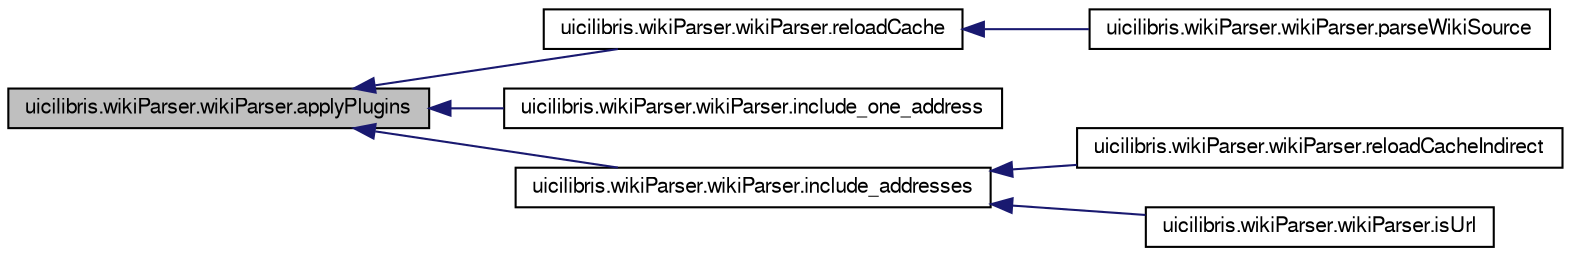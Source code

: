 digraph G
{
  edge [fontname="FreeSans",fontsize="10",labelfontname="FreeSans",labelfontsize="10"];
  node [fontname="FreeSans",fontsize="10",shape=record];
  rankdir="LR";
  Node1 [label="uicilibris.wikiParser.wikiParser.applyPlugins",height=0.2,width=0.4,color="black", fillcolor="grey75", style="filled" fontcolor="black"];
  Node1 -> Node2 [dir="back",color="midnightblue",fontsize="10",style="solid",fontname="FreeSans"];
  Node2 [label="uicilibris.wikiParser.wikiParser.reloadCache",height=0.2,width=0.4,color="black", fillcolor="white", style="filled",URL="$classuicilibris_1_1wikiParser_1_1wikiParser.html#aa2ad4f2c68118fbea7e8a6c51c9dc279",tooltip="Reloads the cache from a given text, after running template processors."];
  Node2 -> Node3 [dir="back",color="midnightblue",fontsize="10",style="solid",fontname="FreeSans"];
  Node3 [label="uicilibris.wikiParser.wikiParser.parseWikiSource",height=0.2,width=0.4,color="black", fillcolor="white", style="filled",URL="$classuicilibris_1_1wikiParser_1_1wikiParser.html#ab8d2d05435d90a4f72b59e2c49dff14b",tooltip="parses a text provided by self.parent in its drop area"];
  Node1 -> Node4 [dir="back",color="midnightblue",fontsize="10",style="solid",fontname="FreeSans"];
  Node4 [label="uicilibris.wikiParser.wikiParser.include_one_address",height=0.2,width=0.4,color="black", fillcolor="white", style="filled",URL="$classuicilibris_1_1wikiParser_1_1wikiParser.html#ac5365eaf7f17aa4e365e04cb14e69f25",tooltip="gets contents from a simple wiki page"];
  Node1 -> Node5 [dir="back",color="midnightblue",fontsize="10",style="solid",fontname="FreeSans"];
  Node5 [label="uicilibris.wikiParser.wikiParser.include_addresses",height=0.2,width=0.4,color="black", fillcolor="white", style="filled",URL="$classuicilibris_1_1wikiParser_1_1wikiParser.html#a3ce63812d8f61757627343437a74ce48",tooltip="populates self.urlLines with data coming from addresses self.urlLines will be a file-like object..."];
  Node5 -> Node6 [dir="back",color="midnightblue",fontsize="10",style="solid",fontname="FreeSans"];
  Node6 [label="uicilibris.wikiParser.wikiParser.reloadCacheIndirect",height=0.2,width=0.4,color="black", fillcolor="white", style="filled",URL="$classuicilibris_1_1wikiParser_1_1wikiParser.html#a3b0221e81ad81da455d765545a4fb008",tooltip="Reloads the cache from the current mediawiki."];
  Node5 -> Node7 [dir="back",color="midnightblue",fontsize="10",style="solid",fontname="FreeSans"];
  Node7 [label="uicilibris.wikiParser.wikiParser.isUrl",height=0.2,width=0.4,color="black", fillcolor="white", style="filled",URL="$classuicilibris_1_1wikiParser_1_1wikiParser.html#ad379cfe2bffe3ba1e29226fe37144a0c"];
}
